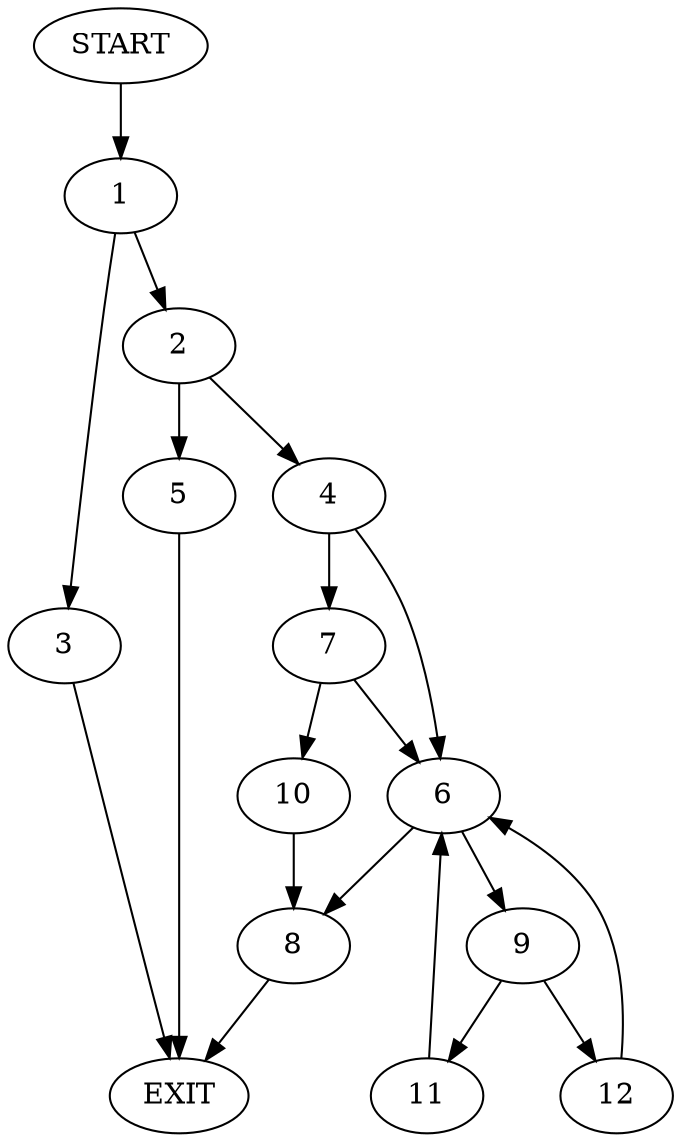 digraph {
0 [label="START"]
13 [label="EXIT"]
0 -> 1
1 -> 2
1 -> 3
2 -> 4
2 -> 5
3 -> 13
5 -> 13
4 -> 6
4 -> 7
6 -> 8
6 -> 9
7 -> 6
7 -> 10
10 -> 8
8 -> 13
9 -> 11
9 -> 12
12 -> 6
11 -> 6
}
